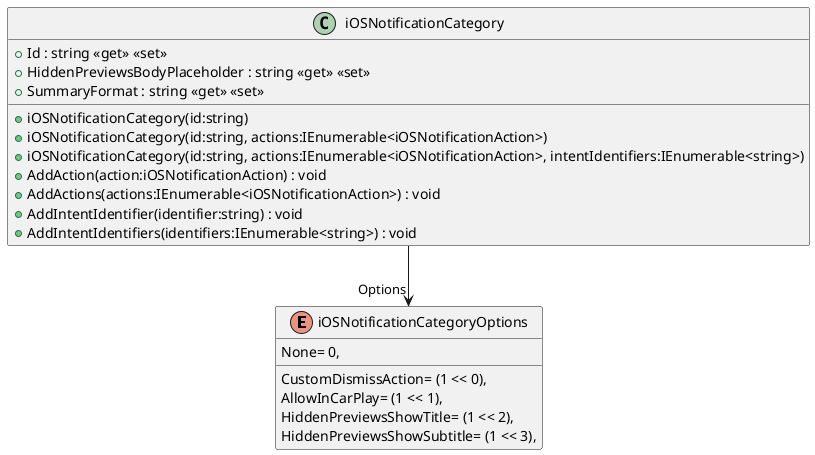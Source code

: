 @startuml
enum iOSNotificationCategoryOptions {
    None= 0,
    CustomDismissAction= (1 << 0),
    AllowInCarPlay= (1 << 1),
    HiddenPreviewsShowTitle= (1 << 2),
    HiddenPreviewsShowSubtitle= (1 << 3),
}
class iOSNotificationCategory {
    + Id : string <<get>> <<set>>
    + HiddenPreviewsBodyPlaceholder : string <<get>> <<set>>
    + SummaryFormat : string <<get>> <<set>>
    + iOSNotificationCategory(id:string)
    + iOSNotificationCategory(id:string, actions:IEnumerable<iOSNotificationAction>)
    + iOSNotificationCategory(id:string, actions:IEnumerable<iOSNotificationAction>, intentIdentifiers:IEnumerable<string>)
    + AddAction(action:iOSNotificationAction) : void
    + AddActions(actions:IEnumerable<iOSNotificationAction>) : void
    + AddIntentIdentifier(identifier:string) : void
    + AddIntentIdentifiers(identifiers:IEnumerable<string>) : void
}
iOSNotificationCategory --> "Options" iOSNotificationCategoryOptions
@enduml
